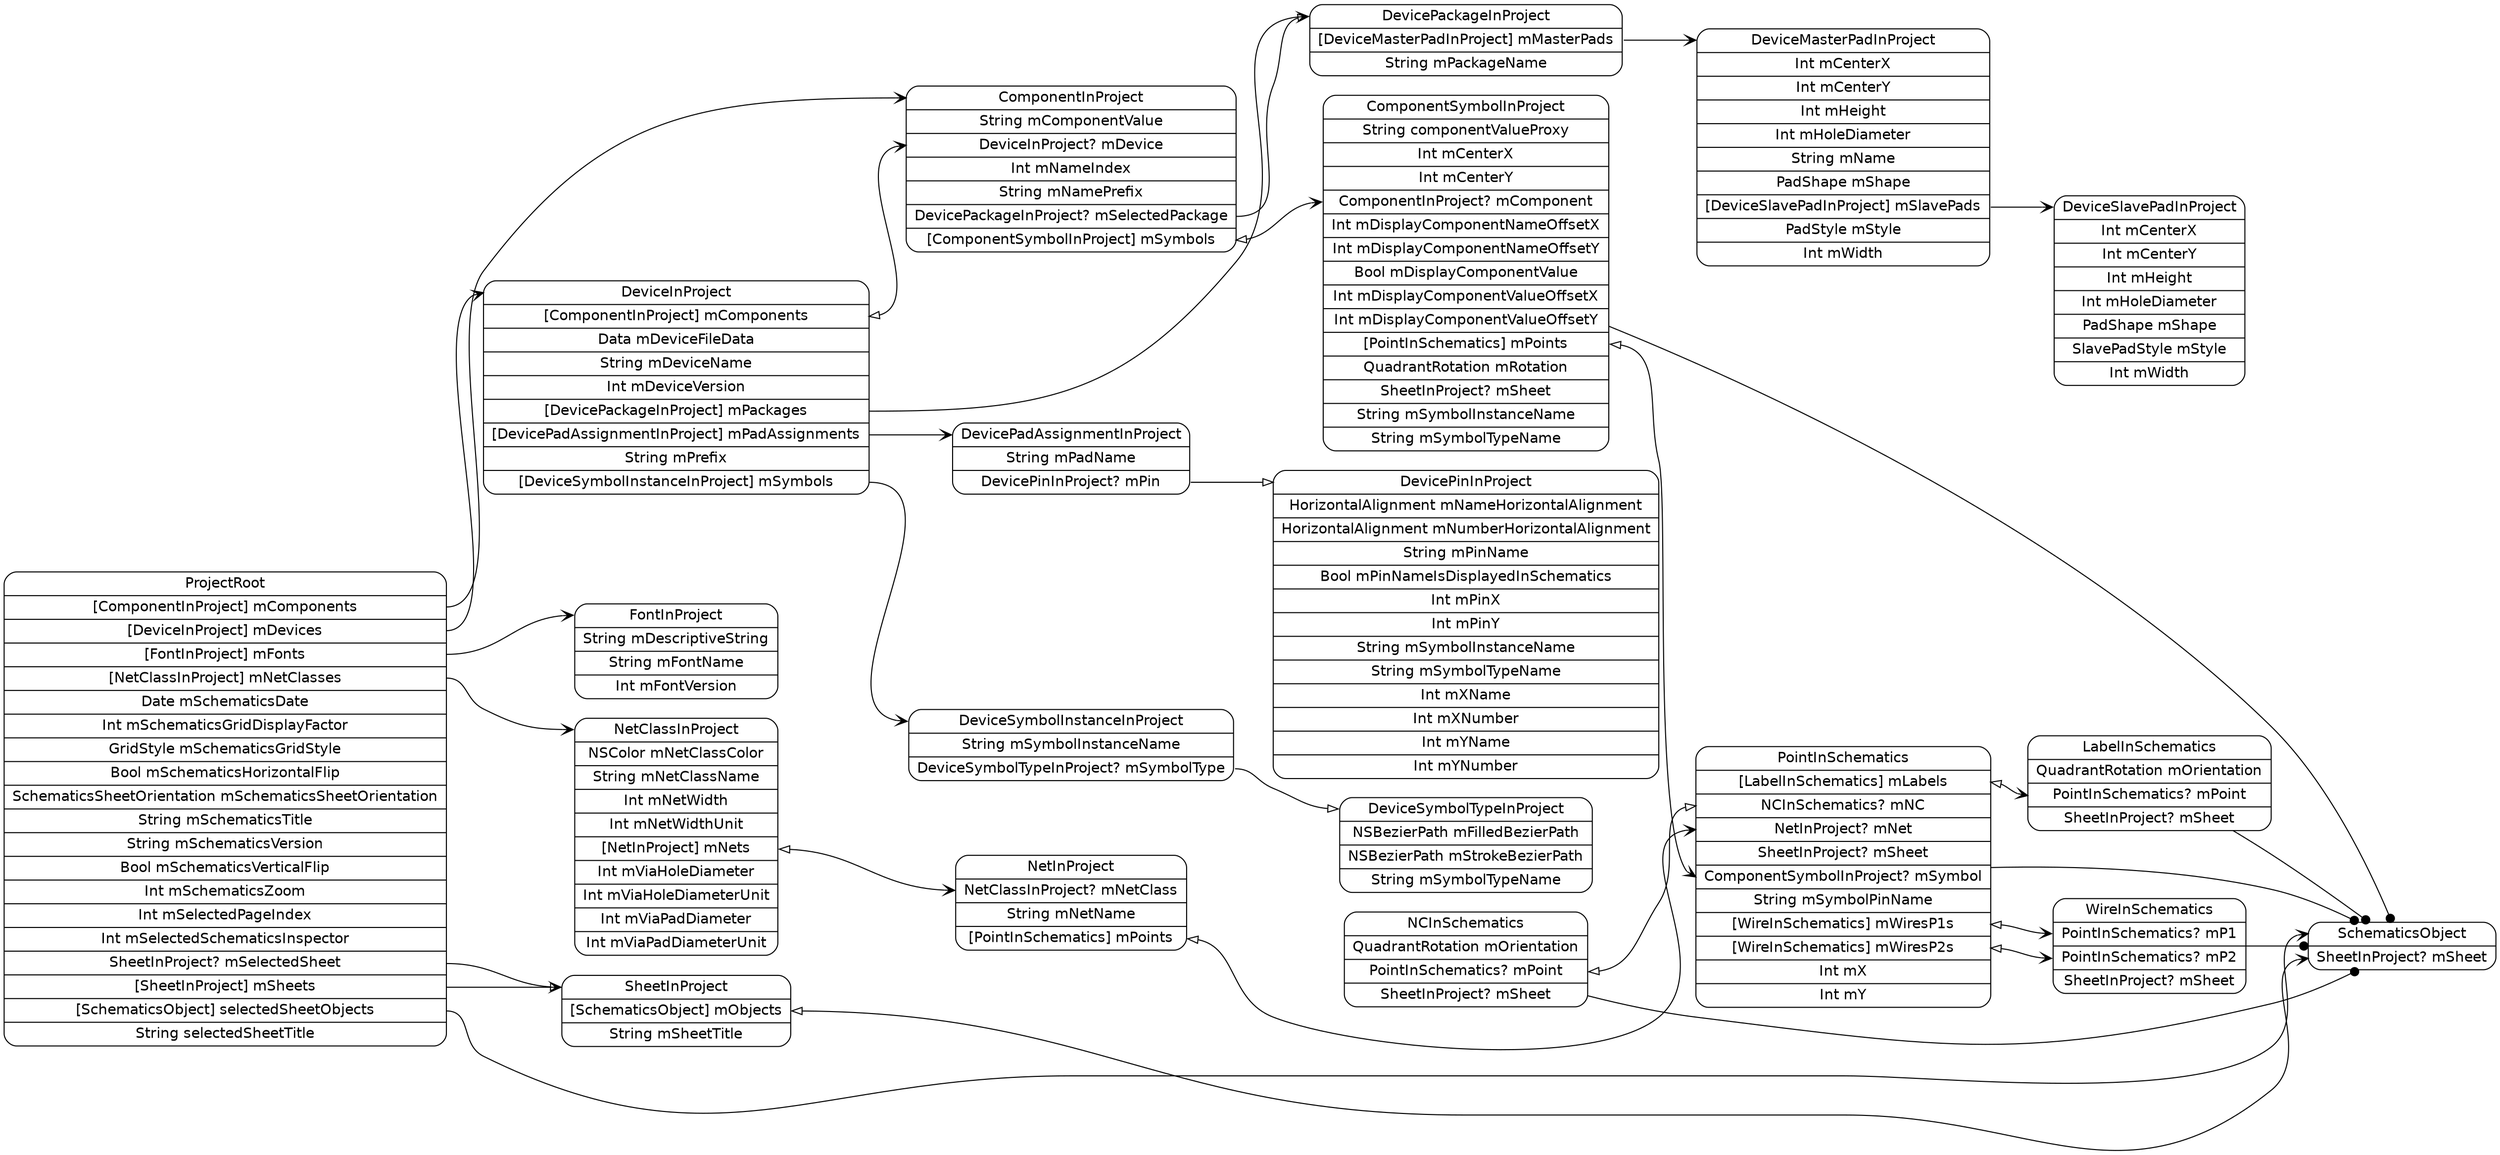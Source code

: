 digraph G {
  rankdir=LR ;
  node [shape=record fontname=helvetica style=rounded] ;
  ProjectRoot[label="<ProjectRoot>ProjectRoot|<mComponents>[ComponentInProject] mComponents|<mDevices>[DeviceInProject] mDevices|<mFonts>[FontInProject] mFonts|<mNetClasses>[NetClassInProject] mNetClasses|Date mSchematicsDate|Int mSchematicsGridDisplayFactor|GridStyle mSchematicsGridStyle|Bool mSchematicsHorizontalFlip|SchematicsSheetOrientation mSchematicsSheetOrientation|String mSchematicsTitle|String mSchematicsVersion|Bool mSchematicsVerticalFlip|Int mSchematicsZoom|Int mSelectedPageIndex|Int mSelectedSchematicsInspector|<mSelectedSheet>SheetInProject? mSelectedSheet|<mSheets>[SheetInProject] mSheets|<selectedSheetObjects>[SchematicsObject] selectedSheetObjects|String selectedSheetTitle"] ;
  SchematicsObject[label="<SchematicsObject>SchematicsObject|<mSheet>SheetInProject? mSheet"] ;
  SheetInProject[label="<SheetInProject>SheetInProject|<mObjects>[SchematicsObject] mObjects|String mSheetTitle"] ;
  NetClassInProject[label="<NetClassInProject>NetClassInProject|NSColor mNetClassColor|String mNetClassName|Int mNetWidth|Int mNetWidthUnit|<mNets>[NetInProject] mNets|Int mViaHoleDiameter|Int mViaHoleDiameterUnit|Int mViaPadDiameter|Int mViaPadDiameterUnit"] ;
  NetInProject[label="<NetInProject>NetInProject|<mNetClass>NetClassInProject? mNetClass|String mNetName|<mPoints>[PointInSchematics] mPoints"] ;
  PointInSchematics[label="<PointInSchematics>PointInSchematics|<mLabels>[LabelInSchematics] mLabels|<mNC>NCInSchematics? mNC|<mNet>NetInProject? mNet|<mSheet>SheetInProject? mSheet|<mSymbol>ComponentSymbolInProject? mSymbol|String mSymbolPinName|<mWiresP1s>[WireInSchematics] mWiresP1s|<mWiresP2s>[WireInSchematics] mWiresP2s|Int mX|Int mY"] ;
  WireInSchematics[label="<WireInSchematics>WireInSchematics|<mP1>PointInSchematics? mP1|<mP2>PointInSchematics? mP2|<mSheet>SheetInProject? mSheet"] ;
  NCInSchematics[label="<NCInSchematics>NCInSchematics|QuadrantRotation mOrientation|<mPoint>PointInSchematics? mPoint|<mSheet>SheetInProject? mSheet"] ;
  LabelInSchematics[label="<LabelInSchematics>LabelInSchematics|QuadrantRotation mOrientation|<mPoint>PointInSchematics? mPoint|<mSheet>SheetInProject? mSheet"] ;
  FontInProject[label="<FontInProject>FontInProject|String mDescriptiveString|String mFontName|Int mFontVersion"] ;
  DeviceInProject[label="<DeviceInProject>DeviceInProject|<mComponents>[ComponentInProject] mComponents|Data mDeviceFileData|String mDeviceName|Int mDeviceVersion|<mPackages>[DevicePackageInProject] mPackages|<mPadAssignments>[DevicePadAssignmentInProject] mPadAssignments|String mPrefix|<mSymbols>[DeviceSymbolInstanceInProject] mSymbols"] ;
  DeviceSymbolInstanceInProject[label="<DeviceSymbolInstanceInProject>DeviceSymbolInstanceInProject|String mSymbolInstanceName|<mSymbolType>DeviceSymbolTypeInProject? mSymbolType"] ;
  DeviceSymbolTypeInProject[label="<DeviceSymbolTypeInProject>DeviceSymbolTypeInProject|NSBezierPath mFilledBezierPath|NSBezierPath mStrokeBezierPath|String mSymbolTypeName"] ;
  DevicePadAssignmentInProject[label="<DevicePadAssignmentInProject>DevicePadAssignmentInProject|String mPadName|<mPin>DevicePinInProject? mPin"] ;
  DevicePinInProject[label="<DevicePinInProject>DevicePinInProject|HorizontalAlignment mNameHorizontalAlignment|HorizontalAlignment mNumberHorizontalAlignment|String mPinName|Bool mPinNameIsDisplayedInSchematics|Int mPinX|Int mPinY|String mSymbolInstanceName|String mSymbolTypeName|Int mXName|Int mXNumber|Int mYName|Int mYNumber"] ;
  DevicePackageInProject[label="<DevicePackageInProject>DevicePackageInProject|<mMasterPads>[DeviceMasterPadInProject] mMasterPads|String mPackageName"] ;
  DeviceMasterPadInProject[label="<DeviceMasterPadInProject>DeviceMasterPadInProject|Int mCenterX|Int mCenterY|Int mHeight|Int mHoleDiameter|String mName|PadShape mShape|<mSlavePads>[DeviceSlavePadInProject] mSlavePads|PadStyle mStyle|Int mWidth"] ;
  DeviceSlavePadInProject[label="<DeviceSlavePadInProject>DeviceSlavePadInProject|Int mCenterX|Int mCenterY|Int mHeight|Int mHoleDiameter|PadShape mShape|SlavePadStyle mStyle|Int mWidth"] ;
  ComponentInProject[label="<ComponentInProject>ComponentInProject|String mComponentValue|<mDevice>DeviceInProject? mDevice|Int mNameIndex|String mNamePrefix|<mSelectedPackage>DevicePackageInProject? mSelectedPackage|<mSymbols>[ComponentSymbolInProject] mSymbols"] ;
  ComponentSymbolInProject[label="<ComponentSymbolInProject>ComponentSymbolInProject|String componentValueProxy|Int mCenterX|Int mCenterY|<mComponent>ComponentInProject? mComponent|Int mDisplayComponentNameOffsetX|Int mDisplayComponentNameOffsetY|Bool mDisplayComponentValue|Int mDisplayComponentValueOffsetX|Int mDisplayComponentValueOffsetY|<mPoints>[PointInSchematics] mPoints|QuadrantRotation mRotation|<mSheet>SheetInProject? mSheet|String mSymbolInstanceName|String mSymbolTypeName"] ;
  ProjectRoot:mComponents -> ComponentInProject:ComponentInProject [dir=both arrowtail=none arrowhead=vee] ;
  ProjectRoot:mDevices -> DeviceInProject:DeviceInProject [dir=both arrowtail=none arrowhead=vee] ;
  ProjectRoot:mFonts -> FontInProject:FontInProject [dir=both arrowtail=none arrowhead=vee] ;
  ProjectRoot:mNetClasses -> NetClassInProject:NetClassInProject [dir=both arrowtail=none arrowhead=vee] ;
  ProjectRoot:mSelectedSheet -> SheetInProject:SheetInProject [dir=both arrowtail=none arrowhead=onormal] ;
  ProjectRoot:mSheets -> SheetInProject:SheetInProject [dir=both arrowtail=none arrowhead=vee] ;
  ProjectRoot:selectedSheetObjects -> SchematicsObject:SchematicsObject [dir=both arrowtail=none arrowhead=vee] ;
  SheetInProject:mObjects -> SchematicsObject:mSheet [dir=both arrowtail=onormal arrowhead=vee] ;
  NetClassInProject:mNets -> NetInProject:mNetClass [dir=both arrowtail=onormal arrowhead=vee] ;
  NetInProject:mPoints -> PointInSchematics:mNet [dir=both arrowtail=onormal arrowhead=vee] ;
  PointInSchematics -> SchematicsObject [arrowhead=dot] ;
  PointInSchematics:mLabels -> LabelInSchematics:mPoint [dir=both arrowtail=onormal arrowhead=vee] ;
  PointInSchematics:mWiresP1s -> WireInSchematics:mP1 [dir=both arrowtail=onormal arrowhead=vee] ;
  PointInSchematics:mWiresP2s -> WireInSchematics:mP2 [dir=both arrowtail=onormal arrowhead=vee] ;
  WireInSchematics -> SchematicsObject [arrowhead=dot] ;
  NCInSchematics -> SchematicsObject [arrowhead=dot] ;
  NCInSchematics:mPoint -> PointInSchematics:mNC [dir=both arrowtail=onormal arrowhead=onormal] ;
  LabelInSchematics -> SchematicsObject [arrowhead=dot] ;
  DeviceInProject:mComponents -> ComponentInProject:mDevice [dir=both arrowtail=onormal arrowhead=vee] ;
  DeviceInProject:mPackages -> DevicePackageInProject:DevicePackageInProject [dir=both arrowtail=none arrowhead=vee] ;
  DeviceInProject:mPadAssignments -> DevicePadAssignmentInProject:DevicePadAssignmentInProject [dir=both arrowtail=none arrowhead=vee] ;
  DeviceInProject:mSymbols -> DeviceSymbolInstanceInProject:DeviceSymbolInstanceInProject [dir=both arrowtail=none arrowhead=vee] ;
  DeviceSymbolInstanceInProject:mSymbolType -> DeviceSymbolTypeInProject:DeviceSymbolTypeInProject [dir=both arrowtail=none arrowhead=onormal] ;
  DevicePadAssignmentInProject:mPin -> DevicePinInProject:DevicePinInProject [dir=both arrowtail=none arrowhead=onormal] ;
  DevicePackageInProject:mMasterPads -> DeviceMasterPadInProject:DeviceMasterPadInProject [dir=both arrowtail=none arrowhead=vee] ;
  DeviceMasterPadInProject:mSlavePads -> DeviceSlavePadInProject:DeviceSlavePadInProject [dir=both arrowtail=none arrowhead=vee] ;
  ComponentInProject:mSelectedPackage -> DevicePackageInProject:DevicePackageInProject [dir=both arrowtail=none arrowhead=onormal] ;
  ComponentInProject:mSymbols -> ComponentSymbolInProject:mComponent [dir=both arrowtail=onormal arrowhead=vee] ;
  ComponentSymbolInProject -> SchematicsObject [arrowhead=dot] ;
  ComponentSymbolInProject:mPoints -> PointInSchematics:mSymbol [dir=both arrowtail=onormal arrowhead=vee] ;
}
